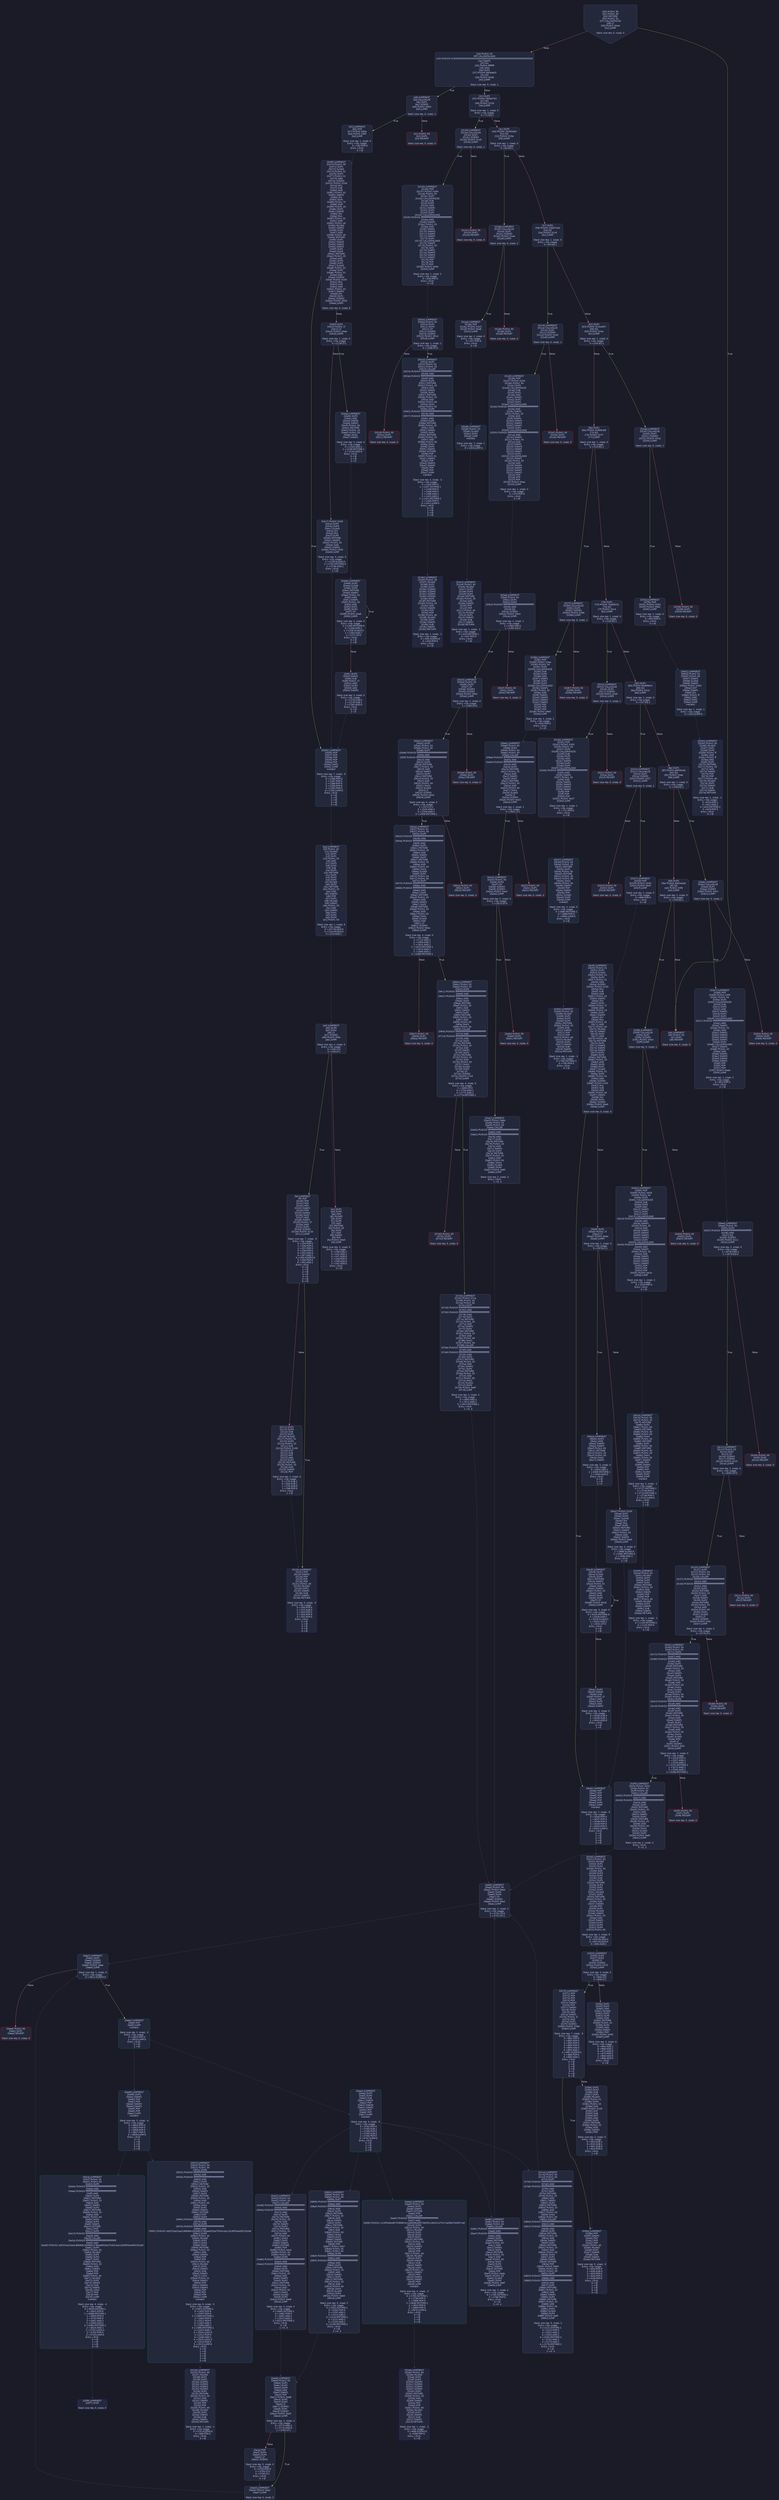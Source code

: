 digraph G {
    node [shape=box, style="filled, rounded", color="#565f89", fontcolor="#c0caf5", fontname="Helvetica", fillcolor="#24283b"];
    edge [color="#414868", fontcolor="#c0caf5", fontname="Helvetica"];
    bgcolor="#1a1b26";
    0 [ label = "[00] PUSH1 80
[02] PUSH1 40
[04] MSTORE
[05] PUSH1 04
[07] CALLDATASIZE
[08] LT
[09] PUSH2 00a4
[0c] JUMPI

Stack size req: 0, sizeΔ: 0
" shape = invhouse]
    1 [ label = "[0d] PUSH1 00
[0f] CALLDATALOAD
[10] PUSH29 0100000000000000000000000000000000000000000000000000000000
[2e] SWAP1
[2f] DIV
[30] PUSH4 ffffffff
[35] AND
[36] DUP1
[37] PUSH4 06fdde03
[3c] EQ
[3d] PUSH2 00a9
[40] JUMPI

Stack size req: 0, sizeΔ: 1
"]
    2 [ label = "[41] DUP1
[42] PUSH4 095ea7b3
[47] EQ
[48] PUSH2 0139
[4b] JUMPI

Stack size req: 1, sizeΔ: 0
Entry->Op usage:
	0->71:EQ:1
"]
    3 [ label = "[4c] DUP1
[4d] PUSH4 18160ddd
[52] EQ
[53] PUSH2 019e
[56] JUMPI

Stack size req: 1, sizeΔ: 0
Entry->Op usage:
	0->82:EQ:1
"]
    4 [ label = "[57] DUP1
[58] PUSH4 23b872dd
[5d] EQ
[5e] PUSH2 01c9
[61] JUMPI

Stack size req: 1, sizeΔ: 0
Entry->Op usage:
	0->93:EQ:1
"]
    5 [ label = "[62] DUP1
[63] PUSH4 313ce567
[68] EQ
[69] PUSH2 024e
[6c] JUMPI

Stack size req: 1, sizeΔ: 0
Entry->Op usage:
	0->104:EQ:1
"]
    6 [ label = "[6d] DUP1
[6e] PUSH4 42966c68
[73] EQ
[74] PUSH2 027f
[77] JUMPI

Stack size req: 1, sizeΔ: 0
Entry->Op usage:
	0->115:EQ:1
"]
    7 [ label = "[78] DUP1
[79] PUSH4 70a08231
[7e] EQ
[7f] PUSH2 02c4
[82] JUMPI

Stack size req: 1, sizeΔ: 0
Entry->Op usage:
	0->126:EQ:1
"]
    8 [ label = "[83] DUP1
[84] PUSH4 95d89b41
[89] EQ
[8a] PUSH2 031b
[8d] JUMPI

Stack size req: 1, sizeΔ: 0
Entry->Op usage:
	0->137:EQ:1
"]
    9 [ label = "[8e] DUP1
[8f] PUSH4 a9059cbb
[94] EQ
[95] PUSH2 03ab
[98] JUMPI

Stack size req: 1, sizeΔ: 0
Entry->Op usage:
	0->148:EQ:1
"]
    10 [ label = "[99] DUP1
[9a] PUSH4 dd62ed3e
[9f] EQ
[a0] PUSH2 03f8
[a3] JUMPI

Stack size req: 1, sizeΔ: 0
Entry->Op usage:
	0->159:EQ:1
"]
    11 [ label = "[a4] JUMPDEST
[a5] PUSH1 00
[a7] DUP1
[a8] REVERT

Stack size req: 0, sizeΔ: 0
" color = "red"]
    12 [ label = "[a9] JUMPDEST
[aa] CALLVALUE
[ab] DUP1
[ac] ISZERO
[ad] PUSH2 00b5
[b0] JUMPI

Stack size req: 0, sizeΔ: 1
"]
    13 [ label = "[b1] PUSH1 00
[b3] DUP1
[b4] REVERT

Stack size req: 0, sizeΔ: 0
" color = "red"]
    14 [ label = "[b5] JUMPDEST
[b6] POP
[b7] PUSH2 00be
[ba] PUSH2 046f
[bd] JUMP

Stack size req: 1, sizeΔ: 0
Entry->Op usage:
	0->182:POP:0
Entry->Exit:
	0->😵
"]
    15 [ label = "[be] JUMPDEST
[bf] PUSH1 40
[c1] MLOAD
[c2] DUP1
[c3] DUP1
[c4] PUSH1 20
[c6] ADD
[c7] DUP3
[c8] DUP2
[c9] SUB
[ca] DUP3
[cb] MSTORE
[cc] DUP4
[cd] DUP2
[ce] DUP2
[cf] MLOAD
[d0] DUP2
[d1] MSTORE
[d2] PUSH1 20
[d4] ADD
[d5] SWAP2
[d6] POP
[d7] DUP1
[d8] MLOAD
[d9] SWAP1
[da] PUSH1 20
[dc] ADD
[dd] SWAP1
[de] DUP1
[df] DUP4
[e0] DUP4
[e1] PUSH1 00

Stack size req: 1, sizeΔ: 9
Entry->Op usage:
	0->207:MLOAD:0
	0->216:MLOAD:0
	0->220:ADD:1
"]
    16 [ label = "[e3] JUMPDEST
[e4] DUP4
[e5] DUP2
[e6] LT
[e7] ISZERO
[e8] PUSH2 00fe
[eb] JUMPI

Stack size req: 4, sizeΔ: 0
Entry->Op usage:
	0->230:LT:0
	3->230:LT:1
"]
    17 [ label = "[ec] DUP1
[ed] DUP3
[ee] ADD
[ef] MLOAD
[f0] DUP2
[f1] DUP5
[f2] ADD
[f3] MSTORE
[f4] PUSH1 20
[f6] DUP2
[f7] ADD
[f8] SWAP1
[f9] POP
[fa] PUSH2 00e3
[fd] JUMP

Stack size req: 3, sizeΔ: 0
Entry->Op usage:
	0->238:ADD:1
	0->242:ADD:1
	0->247:ADD:0
	0->249:POP:0
	1->238:ADD:0
	2->242:ADD:0
Entry->Exit:
	0->😵
"]
    18 [ label = "[fe] JUMPDEST
[ff] POP
[0100] POP
[0101] POP
[0102] POP
[0103] SWAP1
[0104] POP
[0105] SWAP1
[0106] DUP2
[0107] ADD
[0108] SWAP1
[0109] PUSH1 1f
[010b] AND
[010c] DUP1
[010d] ISZERO
[010e] PUSH2 012b
[0111] JUMPI

Stack size req: 7, sizeΔ: -5
Entry->Op usage:
	0->255:POP:0
	1->256:POP:0
	2->257:POP:0
	3->258:POP:0
	4->263:ADD:0
	4->267:AND:1
	4->269:ISZERO:0
	5->260:POP:0
	6->263:ADD:1
Entry->Exit:
	0->😵
	1->😵
	2->😵
	3->😵
	4->0
	5->😵
	6->😵
"]
    19 [ label = "[0112] DUP1
[0113] DUP3
[0114] SUB
[0115] DUP1
[0116] MLOAD
[0117] PUSH1 01
[0119] DUP4
[011a] PUSH1 20
[011c] SUB
[011d] PUSH2 0100
[0120] EXP
[0121] SUB
[0122] NOT
[0123] AND
[0124] DUP2
[0125] MSTORE
[0126] PUSH1 20
[0128] ADD
[0129] SWAP2
[012a] POP

Stack size req: 2, sizeΔ: 0
Entry->Op usage:
	0->276:SUB:1
	0->284:SUB:1
	1->276:SUB:0
	1->298:POP:0
Entry->Exit:
	1->😵
"]
    20 [ label = "[012b] JUMPDEST
[012c] POP
[012d] SWAP3
[012e] POP
[012f] POP
[0130] POP
[0131] PUSH1 40
[0133] MLOAD
[0134] DUP1
[0135] SWAP2
[0136] SUB
[0137] SWAP1
[0138] RETURN

Stack size req: 5, sizeΔ: -5
Entry->Op usage:
	0->300:POP:0
	1->310:SUB:0
	2->303:POP:0
	3->304:POP:0
	4->302:POP:0
Entry->Exit:
	0->😵
	1->😵
	2->😵
	3->😵
	4->😵
" color = "darkblue"]
    21 [ label = "[0139] JUMPDEST
[013a] CALLVALUE
[013b] DUP1
[013c] ISZERO
[013d] PUSH2 0145
[0140] JUMPI

Stack size req: 0, sizeΔ: 1
"]
    22 [ label = "[0141] PUSH1 00
[0143] DUP1
[0144] REVERT

Stack size req: 0, sizeΔ: 0
" color = "red"]
    23 [ label = "[0145] JUMPDEST
[0146] POP
[0147] PUSH2 0184
[014a] PUSH1 04
[014c] DUP1
[014d] CALLDATASIZE
[014e] SUB
[014f] DUP2
[0150] ADD
[0151] SWAP1
[0152] DUP1
[0153] DUP1
[0154] CALLDATALOAD
[0155] PUSH20 ffffffffffffffffffffffffffffffffffffffff
[016a] AND
[016b] SWAP1
[016c] PUSH1 20
[016e] ADD
[016f] SWAP1
[0170] SWAP3
[0171] SWAP2
[0172] SWAP1
[0173] DUP1
[0174] CALLDATALOAD
[0175] SWAP1
[0176] PUSH1 20
[0178] ADD
[0179] SWAP1
[017a] SWAP3
[017b] SWAP2
[017c] SWAP1
[017d] POP
[017e] POP
[017f] POP
[0180] PUSH2 050d
[0183] JUMP

Stack size req: 1, sizeΔ: 2
Entry->Op usage:
	0->326:POP:0
Entry->Exit:
	0->😵
"]
    24 [ label = "[0184] JUMPDEST
[0185] PUSH1 40
[0187] MLOAD
[0188] DUP1
[0189] DUP3
[018a] ISZERO
[018b] ISZERO
[018c] ISZERO
[018d] ISZERO
[018e] DUP2
[018f] MSTORE
[0190] PUSH1 20
[0192] ADD
[0193] SWAP2
[0194] POP
[0195] POP
[0196] PUSH1 40
[0198] MLOAD
[0199] DUP1
[019a] SWAP2
[019b] SUB
[019c] SWAP1
[019d] RETURN

Stack size req: 1, sizeΔ: -1
Entry->Op usage:
	0->394:ISZERO:0
	0->404:POP:0
Entry->Exit:
	0->😵
" color = "darkblue"]
    25 [ label = "[019e] JUMPDEST
[019f] CALLVALUE
[01a0] DUP1
[01a1] ISZERO
[01a2] PUSH2 01aa
[01a5] JUMPI

Stack size req: 0, sizeΔ: 1
"]
    26 [ label = "[01a6] PUSH1 00
[01a8] DUP1
[01a9] REVERT

Stack size req: 0, sizeΔ: 0
" color = "red"]
    27 [ label = "[01aa] JUMPDEST
[01ab] POP
[01ac] PUSH2 01b3
[01af] PUSH2 05a8
[01b2] JUMP

Stack size req: 1, sizeΔ: 0
Entry->Op usage:
	0->427:POP:0
Entry->Exit:
	0->😵
"]
    28 [ label = "[01b3] JUMPDEST
[01b4] PUSH1 40
[01b6] MLOAD
[01b7] DUP1
[01b8] DUP3
[01b9] DUP2
[01ba] MSTORE
[01bb] PUSH1 20
[01bd] ADD
[01be] SWAP2
[01bf] POP
[01c0] POP
[01c1] PUSH1 40
[01c3] MLOAD
[01c4] DUP1
[01c5] SWAP2
[01c6] SUB
[01c7] SWAP1
[01c8] RETURN

Stack size req: 1, sizeΔ: -1
Entry->Op usage:
	0->442:MSTORE:1
	0->447:POP:0
Entry->Exit:
	0->😵
" color = "darkblue"]
    29 [ label = "[01c9] JUMPDEST
[01ca] CALLVALUE
[01cb] DUP1
[01cc] ISZERO
[01cd] PUSH2 01d5
[01d0] JUMPI

Stack size req: 0, sizeΔ: 1
"]
    30 [ label = "[01d1] PUSH1 00
[01d3] DUP1
[01d4] REVERT

Stack size req: 0, sizeΔ: 0
" color = "red"]
    31 [ label = "[01d5] JUMPDEST
[01d6] POP
[01d7] PUSH2 0234
[01da] PUSH1 04
[01dc] DUP1
[01dd] CALLDATASIZE
[01de] SUB
[01df] DUP2
[01e0] ADD
[01e1] SWAP1
[01e2] DUP1
[01e3] DUP1
[01e4] CALLDATALOAD
[01e5] PUSH20 ffffffffffffffffffffffffffffffffffffffff
[01fa] AND
[01fb] SWAP1
[01fc] PUSH1 20
[01fe] ADD
[01ff] SWAP1
[0200] SWAP3
[0201] SWAP2
[0202] SWAP1
[0203] DUP1
[0204] CALLDATALOAD
[0205] PUSH20 ffffffffffffffffffffffffffffffffffffffff
[021a] AND
[021b] SWAP1
[021c] PUSH1 20
[021e] ADD
[021f] SWAP1
[0220] SWAP3
[0221] SWAP2
[0222] SWAP1
[0223] DUP1
[0224] CALLDATALOAD
[0225] SWAP1
[0226] PUSH1 20
[0228] ADD
[0229] SWAP1
[022a] SWAP3
[022b] SWAP2
[022c] SWAP1
[022d] POP
[022e] POP
[022f] POP
[0230] PUSH2 05ae
[0233] JUMP

Stack size req: 1, sizeΔ: 3
Entry->Op usage:
	0->470:POP:0
Entry->Exit:
	0->😵
"]
    32 [ label = "[0234] JUMPDEST
[0235] PUSH1 40
[0237] MLOAD
[0238] DUP1
[0239] DUP3
[023a] ISZERO
[023b] ISZERO
[023c] ISZERO
[023d] ISZERO
[023e] DUP2
[023f] MSTORE
[0240] PUSH1 20
[0242] ADD
[0243] SWAP2
[0244] POP
[0245] POP
[0246] PUSH1 40
[0248] MLOAD
[0249] DUP1
[024a] SWAP2
[024b] SUB
[024c] SWAP1
[024d] RETURN

Stack size req: 1, sizeΔ: -1
Entry->Op usage:
	0->570:ISZERO:0
	0->580:POP:0
Entry->Exit:
	0->😵
" color = "darkblue"]
    33 [ label = "[024e] JUMPDEST
[024f] CALLVALUE
[0250] DUP1
[0251] ISZERO
[0252] PUSH2 025a
[0255] JUMPI

Stack size req: 0, sizeΔ: 1
"]
    34 [ label = "[0256] PUSH1 00
[0258] DUP1
[0259] REVERT

Stack size req: 0, sizeΔ: 0
" color = "red"]
    35 [ label = "[025a] JUMPDEST
[025b] POP
[025c] PUSH2 0263
[025f] PUSH2 09d2
[0262] JUMP

Stack size req: 1, sizeΔ: 0
Entry->Op usage:
	0->603:POP:0
Entry->Exit:
	0->😵
"]
    36 [ label = "[0263] JUMPDEST
[0264] PUSH1 40
[0266] MLOAD
[0267] DUP1
[0268] DUP3
[0269] PUSH1 ff
[026b] AND
[026c] PUSH1 ff
[026e] AND
[026f] DUP2
[0270] MSTORE
[0271] PUSH1 20
[0273] ADD
[0274] SWAP2
[0275] POP
[0276] POP
[0277] PUSH1 40
[0279] MLOAD
[027a] DUP1
[027b] SWAP2
[027c] SUB
[027d] SWAP1
[027e] RETURN

Stack size req: 1, sizeΔ: -1
Entry->Op usage:
	0->619:AND:1
	0->622:AND:1
	0->624:MSTORE:1
	0->629:POP:0
Entry->Exit:
	0->😵
" color = "darkblue"]
    37 [ label = "[027f] JUMPDEST
[0280] CALLVALUE
[0281] DUP1
[0282] ISZERO
[0283] PUSH2 028b
[0286] JUMPI

Stack size req: 0, sizeΔ: 1
"]
    38 [ label = "[0287] PUSH1 00
[0289] DUP1
[028a] REVERT

Stack size req: 0, sizeΔ: 0
" color = "red"]
    39 [ label = "[028b] JUMPDEST
[028c] POP
[028d] PUSH2 02aa
[0290] PUSH1 04
[0292] DUP1
[0293] CALLDATASIZE
[0294] SUB
[0295] DUP2
[0296] ADD
[0297] SWAP1
[0298] DUP1
[0299] DUP1
[029a] CALLDATALOAD
[029b] SWAP1
[029c] PUSH1 20
[029e] ADD
[029f] SWAP1
[02a0] SWAP3
[02a1] SWAP2
[02a2] SWAP1
[02a3] POP
[02a4] POP
[02a5] POP
[02a6] PUSH2 09e5
[02a9] JUMP

Stack size req: 1, sizeΔ: 1
Entry->Op usage:
	0->652:POP:0
Entry->Exit:
	0->😵
"]
    40 [ label = "[02aa] JUMPDEST
[02ab] PUSH1 40
[02ad] MLOAD
[02ae] DUP1
[02af] DUP3
[02b0] ISZERO
[02b1] ISZERO
[02b2] ISZERO
[02b3] ISZERO
[02b4] DUP2
[02b5] MSTORE
[02b6] PUSH1 20
[02b8] ADD
[02b9] SWAP2
[02ba] POP
[02bb] POP
[02bc] PUSH1 40
[02be] MLOAD
[02bf] DUP1
[02c0] SWAP2
[02c1] SUB
[02c2] SWAP1
[02c3] RETURN

Stack size req: 1, sizeΔ: -1
Entry->Op usage:
	0->688:ISZERO:0
	0->698:POP:0
Entry->Exit:
	0->😵
" color = "darkblue"]
    41 [ label = "[02c4] JUMPDEST
[02c5] CALLVALUE
[02c6] DUP1
[02c7] ISZERO
[02c8] PUSH2 02d0
[02cb] JUMPI

Stack size req: 0, sizeΔ: 1
"]
    42 [ label = "[02cc] PUSH1 00
[02ce] DUP1
[02cf] REVERT

Stack size req: 0, sizeΔ: 0
" color = "red"]
    43 [ label = "[02d0] JUMPDEST
[02d1] POP
[02d2] PUSH2 0305
[02d5] PUSH1 04
[02d7] DUP1
[02d8] CALLDATASIZE
[02d9] SUB
[02da] DUP2
[02db] ADD
[02dc] SWAP1
[02dd] DUP1
[02de] DUP1
[02df] CALLDATALOAD
[02e0] PUSH20 ffffffffffffffffffffffffffffffffffffffff
[02f5] AND
[02f6] SWAP1
[02f7] PUSH1 20
[02f9] ADD
[02fa] SWAP1
[02fb] SWAP3
[02fc] SWAP2
[02fd] SWAP1
[02fe] POP
[02ff] POP
[0300] POP
[0301] PUSH2 0b37
[0304] JUMP

Stack size req: 1, sizeΔ: 1
Entry->Op usage:
	0->721:POP:0
Entry->Exit:
	0->😵
"]
    44 [ label = "[0305] JUMPDEST
[0306] PUSH1 40
[0308] MLOAD
[0309] DUP1
[030a] DUP3
[030b] DUP2
[030c] MSTORE
[030d] PUSH1 20
[030f] ADD
[0310] SWAP2
[0311] POP
[0312] POP
[0313] PUSH1 40
[0315] MLOAD
[0316] DUP1
[0317] SWAP2
[0318] SUB
[0319] SWAP1
[031a] RETURN

Stack size req: 1, sizeΔ: -1
Entry->Op usage:
	0->780:MSTORE:1
	0->785:POP:0
Entry->Exit:
	0->😵
" color = "darkblue"]
    45 [ label = "[031b] JUMPDEST
[031c] CALLVALUE
[031d] DUP1
[031e] ISZERO
[031f] PUSH2 0327
[0322] JUMPI

Stack size req: 0, sizeΔ: 1
"]
    46 [ label = "[0323] PUSH1 00
[0325] DUP1
[0326] REVERT

Stack size req: 0, sizeΔ: 0
" color = "red"]
    47 [ label = "[0327] JUMPDEST
[0328] POP
[0329] PUSH2 0330
[032c] PUSH2 0b4f
[032f] JUMP

Stack size req: 1, sizeΔ: 0
Entry->Op usage:
	0->808:POP:0
Entry->Exit:
	0->😵
"]
    48 [ label = "[0330] JUMPDEST
[0331] PUSH1 40
[0333] MLOAD
[0334] DUP1
[0335] DUP1
[0336] PUSH1 20
[0338] ADD
[0339] DUP3
[033a] DUP2
[033b] SUB
[033c] DUP3
[033d] MSTORE
[033e] DUP4
[033f] DUP2
[0340] DUP2
[0341] MLOAD
[0342] DUP2
[0343] MSTORE
[0344] PUSH1 20
[0346] ADD
[0347] SWAP2
[0348] POP
[0349] DUP1
[034a] MLOAD
[034b] SWAP1
[034c] PUSH1 20
[034e] ADD
[034f] SWAP1
[0350] DUP1
[0351] DUP4
[0352] DUP4
[0353] PUSH1 00

Stack size req: 1, sizeΔ: 9
Entry->Op usage:
	0->833:MLOAD:0
	0->842:MLOAD:0
	0->846:ADD:1
"]
    49 [ label = "[0355] JUMPDEST
[0356] DUP4
[0357] DUP2
[0358] LT
[0359] ISZERO
[035a] PUSH2 0370
[035d] JUMPI

Stack size req: 4, sizeΔ: 0
Entry->Op usage:
	0->856:LT:0
	3->856:LT:1
"]
    50 [ label = "[035e] DUP1
[035f] DUP3
[0360] ADD
[0361] MLOAD
[0362] DUP2
[0363] DUP5
[0364] ADD
[0365] MSTORE
[0366] PUSH1 20
[0368] DUP2
[0369] ADD
[036a] SWAP1
[036b] POP
[036c] PUSH2 0355
[036f] JUMP

Stack size req: 3, sizeΔ: 0
Entry->Op usage:
	0->864:ADD:1
	0->868:ADD:1
	0->873:ADD:0
	0->875:POP:0
	1->864:ADD:0
	2->868:ADD:0
Entry->Exit:
	0->😵
"]
    51 [ label = "[0370] JUMPDEST
[0371] POP
[0372] POP
[0373] POP
[0374] POP
[0375] SWAP1
[0376] POP
[0377] SWAP1
[0378] DUP2
[0379] ADD
[037a] SWAP1
[037b] PUSH1 1f
[037d] AND
[037e] DUP1
[037f] ISZERO
[0380] PUSH2 039d
[0383] JUMPI

Stack size req: 7, sizeΔ: -5
Entry->Op usage:
	0->881:POP:0
	1->882:POP:0
	2->883:POP:0
	3->884:POP:0
	4->889:ADD:0
	4->893:AND:1
	4->895:ISZERO:0
	5->886:POP:0
	6->889:ADD:1
Entry->Exit:
	0->😵
	1->😵
	2->😵
	3->😵
	4->0
	5->😵
	6->😵
"]
    52 [ label = "[0384] DUP1
[0385] DUP3
[0386] SUB
[0387] DUP1
[0388] MLOAD
[0389] PUSH1 01
[038b] DUP4
[038c] PUSH1 20
[038e] SUB
[038f] PUSH2 0100
[0392] EXP
[0393] SUB
[0394] NOT
[0395] AND
[0396] DUP2
[0397] MSTORE
[0398] PUSH1 20
[039a] ADD
[039b] SWAP2
[039c] POP

Stack size req: 2, sizeΔ: 0
Entry->Op usage:
	0->902:SUB:1
	0->910:SUB:1
	1->902:SUB:0
	1->924:POP:0
Entry->Exit:
	1->😵
"]
    53 [ label = "[039d] JUMPDEST
[039e] POP
[039f] SWAP3
[03a0] POP
[03a1] POP
[03a2] POP
[03a3] PUSH1 40
[03a5] MLOAD
[03a6] DUP1
[03a7] SWAP2
[03a8] SUB
[03a9] SWAP1
[03aa] RETURN

Stack size req: 5, sizeΔ: -5
Entry->Op usage:
	0->926:POP:0
	1->936:SUB:0
	2->929:POP:0
	3->930:POP:0
	4->928:POP:0
Entry->Exit:
	0->😵
	1->😵
	2->😵
	3->😵
	4->😵
" color = "darkblue"]
    54 [ label = "[03ab] JUMPDEST
[03ac] CALLVALUE
[03ad] DUP1
[03ae] ISZERO
[03af] PUSH2 03b7
[03b2] JUMPI

Stack size req: 0, sizeΔ: 1
"]
    55 [ label = "[03b3] PUSH1 00
[03b5] DUP1
[03b6] REVERT

Stack size req: 0, sizeΔ: 0
" color = "red"]
    56 [ label = "[03b7] JUMPDEST
[03b8] POP
[03b9] PUSH2 03f6
[03bc] PUSH1 04
[03be] DUP1
[03bf] CALLDATASIZE
[03c0] SUB
[03c1] DUP2
[03c2] ADD
[03c3] SWAP1
[03c4] DUP1
[03c5] DUP1
[03c6] CALLDATALOAD
[03c7] PUSH20 ffffffffffffffffffffffffffffffffffffffff
[03dc] AND
[03dd] SWAP1
[03de] PUSH1 20
[03e0] ADD
[03e1] SWAP1
[03e2] SWAP3
[03e3] SWAP2
[03e4] SWAP1
[03e5] DUP1
[03e6] CALLDATALOAD
[03e7] SWAP1
[03e8] PUSH1 20
[03ea] ADD
[03eb] SWAP1
[03ec] SWAP3
[03ed] SWAP2
[03ee] SWAP1
[03ef] POP
[03f0] POP
[03f1] POP
[03f2] PUSH2 0bed
[03f5] JUMP

Stack size req: 1, sizeΔ: 2
Entry->Op usage:
	0->952:POP:0
Entry->Exit:
	0->😵
"]
    57 [ label = "[03f6] JUMPDEST
[03f7] STOP

Stack size req: 0, sizeΔ: 0
" color = "darkblue"]
    58 [ label = "[03f8] JUMPDEST
[03f9] CALLVALUE
[03fa] DUP1
[03fb] ISZERO
[03fc] PUSH2 0404
[03ff] JUMPI

Stack size req: 0, sizeΔ: 1
"]
    59 [ label = "[0400] PUSH1 00
[0402] DUP1
[0403] REVERT

Stack size req: 0, sizeΔ: 0
" color = "red"]
    60 [ label = "[0404] JUMPDEST
[0405] POP
[0406] PUSH2 0459
[0409] PUSH1 04
[040b] DUP1
[040c] CALLDATASIZE
[040d] SUB
[040e] DUP2
[040f] ADD
[0410] SWAP1
[0411] DUP1
[0412] DUP1
[0413] CALLDATALOAD
[0414] PUSH20 ffffffffffffffffffffffffffffffffffffffff
[0429] AND
[042a] SWAP1
[042b] PUSH1 20
[042d] ADD
[042e] SWAP1
[042f] SWAP3
[0430] SWAP2
[0431] SWAP1
[0432] DUP1
[0433] CALLDATALOAD
[0434] PUSH20 ffffffffffffffffffffffffffffffffffffffff
[0449] AND
[044a] SWAP1
[044b] PUSH1 20
[044d] ADD
[044e] SWAP1
[044f] SWAP3
[0450] SWAP2
[0451] SWAP1
[0452] POP
[0453] POP
[0454] POP
[0455] PUSH2 0e7a
[0458] JUMP

Stack size req: 1, sizeΔ: 2
Entry->Op usage:
	0->1029:POP:0
Entry->Exit:
	0->😵
"]
    61 [ label = "[0459] JUMPDEST
[045a] PUSH1 40
[045c] MLOAD
[045d] DUP1
[045e] DUP3
[045f] DUP2
[0460] MSTORE
[0461] PUSH1 20
[0463] ADD
[0464] SWAP2
[0465] POP
[0466] POP
[0467] PUSH1 40
[0469] MLOAD
[046a] DUP1
[046b] SWAP2
[046c] SUB
[046d] SWAP1
[046e] RETURN

Stack size req: 1, sizeΔ: -1
Entry->Op usage:
	0->1120:MSTORE:1
	0->1125:POP:0
Entry->Exit:
	0->😵
" color = "darkblue"]
    62 [ label = "[046f] JUMPDEST
[0470] PUSH1 00
[0472] DUP1
[0473] SLOAD
[0474] PUSH1 01
[0476] DUP2
[0477] PUSH1 01
[0479] AND
[047a] ISZERO
[047b] PUSH2 0100
[047e] MUL
[047f] SUB
[0480] AND
[0481] PUSH1 02
[0483] SWAP1
[0484] DIV
[0485] DUP1
[0486] PUSH1 1f
[0488] ADD
[0489] PUSH1 20
[048b] DUP1
[048c] SWAP2
[048d] DIV
[048e] MUL
[048f] PUSH1 20
[0491] ADD
[0492] PUSH1 40
[0494] MLOAD
[0495] SWAP1
[0496] DUP2
[0497] ADD
[0498] PUSH1 40
[049a] MSTORE
[049b] DUP1
[049c] SWAP3
[049d] SWAP2
[049e] SWAP1
[049f] DUP2
[04a0] DUP2
[04a1] MSTORE
[04a2] PUSH1 20
[04a4] ADD
[04a5] DUP3
[04a6] DUP1
[04a7] SLOAD
[04a8] PUSH1 01
[04aa] DUP2
[04ab] PUSH1 01
[04ad] AND
[04ae] ISZERO
[04af] PUSH2 0100
[04b2] MUL
[04b3] SUB
[04b4] AND
[04b5] PUSH1 02
[04b7] SWAP1
[04b8] DIV
[04b9] DUP1
[04ba] ISZERO
[04bb] PUSH2 0505
[04be] JUMPI

Stack size req: 0, sizeΔ: 6
"]
    63 [ label = "[04bf] DUP1
[04c0] PUSH1 1f
[04c2] LT
[04c3] PUSH2 04da
[04c6] JUMPI

Stack size req: 1, sizeΔ: 0
Entry->Op usage:
	0->1218:LT:1
"]
    64 [ label = "[04c7] PUSH2 0100
[04ca] DUP1
[04cb] DUP4
[04cc] SLOAD
[04cd] DIV
[04ce] MUL
[04cf] DUP4
[04d0] MSTORE
[04d1] SWAP2
[04d2] PUSH1 20
[04d4] ADD
[04d5] SWAP2
[04d6] PUSH2 0505
[04d9] JUMP

Stack size req: 3, sizeΔ: 0
Entry->Op usage:
	1->1228:SLOAD:0
	2->1232:MSTORE:0
	2->1236:ADD:1
Entry->Exit:
	2->😵
"]
    65 [ label = "[04da] JUMPDEST
[04db] DUP3
[04dc] ADD
[04dd] SWAP2
[04de] SWAP1
[04df] PUSH1 00
[04e1] MSTORE
[04e2] PUSH1 20
[04e4] PUSH1 00
[04e6] SHA3
[04e7] SWAP1

Stack size req: 3, sizeΔ: 0
Entry->Op usage:
	0->1244:ADD:1
	1->1249:MSTORE:1
	2->1244:ADD:0
Entry->Exit:
	0->😵
	1->😵
	2->0
"]
    66 [ label = "[04e8] JUMPDEST
[04e9] DUP2
[04ea] SLOAD
[04eb] DUP2
[04ec] MSTORE
[04ed] SWAP1
[04ee] PUSH1 01
[04f0] ADD
[04f1] SWAP1
[04f2] PUSH1 20
[04f4] ADD
[04f5] DUP1
[04f6] DUP4
[04f7] GT
[04f8] PUSH2 04e8
[04fb] JUMPI

Stack size req: 3, sizeΔ: 0
Entry->Op usage:
	0->1260:MSTORE:0
	0->1268:ADD:1
	1->1258:SLOAD:0
	1->1264:ADD:1
	2->1271:GT:0
Entry->Exit:
	0->😵
	1->😵
"]
    67 [ label = "[04fc] DUP3
[04fd] SWAP1
[04fe] SUB
[04ff] PUSH1 1f
[0501] AND
[0502] DUP3
[0503] ADD
[0504] SWAP2

Stack size req: 3, sizeΔ: 0
Entry->Op usage:
	0->1278:SUB:0
	2->1278:SUB:1
	2->1283:ADD:0
Entry->Exit:
	0->😵
	2->0
"]
    68 [ label = "[0505] JUMPDEST
[0506] POP
[0507] POP
[0508] POP
[0509] POP
[050a] POP
[050b] DUP2
[050c] JUMP
Indirect!

Stack size req: 7, sizeΔ: -5
Entry->Op usage:
	0->1286:POP:0
	1->1287:POP:0
	2->1288:POP:0
	3->1289:POP:0
	4->1290:POP:0
	6->1292:JUMP:0
Entry->Exit:
	0->😵
	1->😵
	2->😵
	3->😵
	4->😵
" color = "teal"]
    69 [ label = "[050d] JUMPDEST
[050e] PUSH1 00
[0510] DUP1
[0511] DUP3
[0512] GT
[0513] ISZERO
[0514] ISZERO
[0515] PUSH2 051d
[0518] JUMPI

Stack size req: 1, sizeΔ: 1
Entry->Op usage:
	0->1298:GT:0
"]
    70 [ label = "[0519] PUSH1 00
[051b] DUP1
[051c] REVERT

Stack size req: 0, sizeΔ: 0
" color = "red"]
    71 [ label = "[051d] JUMPDEST
[051e] DUP2
[051f] PUSH1 05
[0521] PUSH1 00
[0523] CALLER
[0524] PUSH20 ffffffffffffffffffffffffffffffffffffffff
[0539] AND
[053a] PUSH20 ffffffffffffffffffffffffffffffffffffffff
[054f] AND
[0550] DUP2
[0551] MSTORE
[0552] PUSH1 20
[0554] ADD
[0555] SWAP1
[0556] DUP2
[0557] MSTORE
[0558] PUSH1 20
[055a] ADD
[055b] PUSH1 00
[055d] SHA3
[055e] PUSH1 00
[0560] DUP6
[0561] PUSH20 ffffffffffffffffffffffffffffffffffffffff
[0576] AND
[0577] PUSH20 ffffffffffffffffffffffffffffffffffffffff
[058c] AND
[058d] DUP2
[058e] MSTORE
[058f] PUSH1 20
[0591] ADD
[0592] SWAP1
[0593] DUP2
[0594] MSTORE
[0595] PUSH1 20
[0597] ADD
[0598] PUSH1 00
[059a] SHA3
[059b] DUP2
[059c] SWAP1
[059d] SSTORE
[059e] POP
[059f] PUSH1 01
[05a1] SWAP1
[05a2] POP
[05a3] SWAP3
[05a4] SWAP2
[05a5] POP
[05a6] POP
[05a7] JUMP
Indirect!

Stack size req: 4, sizeΔ: -3
Entry->Op usage:
	0->1442:POP:0
	1->1437:SSTORE:1
	1->1438:POP:0
	1->1446:POP:0
	2->1398:AND:1
	2->1420:AND:1
	2->1422:MSTORE:1
	2->1445:POP:0
	3->1447:JUMP:0
Entry->Exit:
	0->😵
	1->😵
	2->😵
	3->😵
" color = "teal"]
    72 [ label = "[05a8] JUMPDEST
[05a9] PUSH1 03
[05ab] SLOAD
[05ac] DUP2
[05ad] JUMP
Indirect!

Stack size req: 1, sizeΔ: 1
Entry->Op usage:
	0->1453:JUMP:0
" color = "teal"]
    73 [ label = "[05ae] JUMPDEST
[05af] PUSH1 00
[05b1] DUP1
[05b2] DUP4
[05b3] PUSH20 ffffffffffffffffffffffffffffffffffffffff
[05c8] AND
[05c9] EQ
[05ca] ISZERO
[05cb] PUSH2 05d3
[05ce] JUMPI

Stack size req: 2, sizeΔ: 1
Entry->Op usage:
	1->1480:AND:1
	1->1481:EQ:0
"]
    74 [ label = "[05cf] PUSH1 00
[05d1] DUP1
[05d2] REVERT

Stack size req: 0, sizeΔ: 0
" color = "red"]
    75 [ label = "[05d3] JUMPDEST
[05d4] PUSH1 00
[05d6] DUP3
[05d7] GT
[05d8] ISZERO
[05d9] ISZERO
[05da] PUSH2 05e2
[05dd] JUMPI

Stack size req: 2, sizeΔ: 0
Entry->Op usage:
	1->1495:GT:0
"]
    76 [ label = "[05de] PUSH1 00
[05e0] DUP1
[05e1] REVERT

Stack size req: 0, sizeΔ: 0
" color = "red"]
    77 [ label = "[05e2] JUMPDEST
[05e3] DUP2
[05e4] PUSH1 04
[05e6] PUSH1 00
[05e8] DUP7
[05e9] PUSH20 ffffffffffffffffffffffffffffffffffffffff
[05fe] AND
[05ff] PUSH20 ffffffffffffffffffffffffffffffffffffffff
[0614] AND
[0615] DUP2
[0616] MSTORE
[0617] PUSH1 20
[0619] ADD
[061a] SWAP1
[061b] DUP2
[061c] MSTORE
[061d] PUSH1 20
[061f] ADD
[0620] PUSH1 00
[0622] SHA3
[0623] SLOAD
[0624] LT
[0625] ISZERO
[0626] PUSH2 062e
[0629] JUMPI

Stack size req: 4, sizeΔ: 0
Entry->Op usage:
	1->1572:LT:1
	3->1534:AND:1
	3->1556:AND:1
	3->1558:MSTORE:1
"]
    78 [ label = "[062a] PUSH1 00
[062c] DUP1
[062d] REVERT

Stack size req: 0, sizeΔ: 0
" color = "red"]
    79 [ label = "[062e] JUMPDEST
[062f] PUSH1 04
[0631] PUSH1 00
[0633] DUP5
[0634] PUSH20 ffffffffffffffffffffffffffffffffffffffff
[0649] AND
[064a] PUSH20 ffffffffffffffffffffffffffffffffffffffff
[065f] AND
[0660] DUP2
[0661] MSTORE
[0662] PUSH1 20
[0664] ADD
[0665] SWAP1
[0666] DUP2
[0667] MSTORE
[0668] PUSH1 20
[066a] ADD
[066b] PUSH1 00
[066d] SHA3
[066e] SLOAD
[066f] DUP3
[0670] PUSH1 04
[0672] PUSH1 00
[0674] DUP7
[0675] PUSH20 ffffffffffffffffffffffffffffffffffffffff
[068a] AND
[068b] PUSH20 ffffffffffffffffffffffffffffffffffffffff
[06a0] AND
[06a1] DUP2
[06a2] MSTORE
[06a3] PUSH1 20
[06a5] ADD
[06a6] SWAP1
[06a7] DUP2
[06a8] MSTORE
[06a9] PUSH1 20
[06ab] ADD
[06ac] PUSH1 00
[06ae] SHA3
[06af] SLOAD
[06b0] ADD
[06b1] LT
[06b2] ISZERO
[06b3] PUSH2 06bb
[06b6] JUMPI

Stack size req: 3, sizeΔ: 0
Entry->Op usage:
	1->1712:ADD:1
	2->1609:AND:1
	2->1631:AND:1
	2->1633:MSTORE:1
	2->1674:AND:1
	2->1696:AND:1
	2->1698:MSTORE:1
"]
    80 [ label = "[06b7] PUSH1 00
[06b9] DUP1
[06ba] REVERT

Stack size req: 0, sizeΔ: 0
" color = "red"]
    81 [ label = "[06bb] JUMPDEST
[06bc] PUSH1 05
[06be] PUSH1 00
[06c0] DUP6
[06c1] PUSH20 ffffffffffffffffffffffffffffffffffffffff
[06d6] AND
[06d7] PUSH20 ffffffffffffffffffffffffffffffffffffffff
[06ec] AND
[06ed] DUP2
[06ee] MSTORE
[06ef] PUSH1 20
[06f1] ADD
[06f2] SWAP1
[06f3] DUP2
[06f4] MSTORE
[06f5] PUSH1 20
[06f7] ADD
[06f8] PUSH1 00
[06fa] SHA3
[06fb] PUSH1 00
[06fd] CALLER
[06fe] PUSH20 ffffffffffffffffffffffffffffffffffffffff
[0713] AND
[0714] PUSH20 ffffffffffffffffffffffffffffffffffffffff
[0729] AND
[072a] DUP2
[072b] MSTORE
[072c] PUSH1 20
[072e] ADD
[072f] SWAP1
[0730] DUP2
[0731] MSTORE
[0732] PUSH1 20
[0734] ADD
[0735] PUSH1 00
[0737] SHA3
[0738] SLOAD
[0739] DUP3
[073a] GT
[073b] ISZERO
[073c] PUSH2 0744
[073f] JUMPI

Stack size req: 4, sizeΔ: 0
Entry->Op usage:
	1->1850:GT:0
	3->1750:AND:1
	3->1772:AND:1
	3->1774:MSTORE:1
"]
    82 [ label = "[0740] PUSH1 00
[0742] DUP1
[0743] REVERT

Stack size req: 0, sizeΔ: 0
" color = "red"]
    83 [ label = "[0744] JUMPDEST
[0745] PUSH2 07ca
[0748] PUSH1 05
[074a] PUSH1 00
[074c] DUP7
[074d] PUSH20 ffffffffffffffffffffffffffffffffffffffff
[0762] AND
[0763] PUSH20 ffffffffffffffffffffffffffffffffffffffff
[0778] AND
[0779] DUP2
[077a] MSTORE
[077b] PUSH1 20
[077d] ADD
[077e] SWAP1
[077f] DUP2
[0780] MSTORE
[0781] PUSH1 20
[0783] ADD
[0784] PUSH1 00
[0786] SHA3
[0787] PUSH1 00
[0789] CALLER
[078a] PUSH20 ffffffffffffffffffffffffffffffffffffffff
[079f] AND
[07a0] PUSH20 ffffffffffffffffffffffffffffffffffffffff
[07b5] AND
[07b6] DUP2
[07b7] MSTORE
[07b8] PUSH1 20
[07ba] ADD
[07bb] SWAP1
[07bc] DUP2
[07bd] MSTORE
[07be] PUSH1 20
[07c0] ADD
[07c1] PUSH1 00
[07c3] SHA3
[07c4] SLOAD
[07c5] DUP4
[07c6] PUSH2 0e9f
[07c9] JUMP

Stack size req: 4, sizeΔ: 3
Entry->Op usage:
	3->1890:AND:1
	3->1912:AND:1
	3->1914:MSTORE:1
Entry->Exit:
	1->0, 4
"]
    84 [ label = "[07ca] JUMPDEST
[07cb] PUSH1 05
[07cd] PUSH1 00
[07cf] DUP7
[07d0] PUSH20 ffffffffffffffffffffffffffffffffffffffff
[07e5] AND
[07e6] PUSH20 ffffffffffffffffffffffffffffffffffffffff
[07fb] AND
[07fc] DUP2
[07fd] MSTORE
[07fe] PUSH1 20
[0800] ADD
[0801] SWAP1
[0802] DUP2
[0803] MSTORE
[0804] PUSH1 20
[0806] ADD
[0807] PUSH1 00
[0809] SHA3
[080a] PUSH1 00
[080c] CALLER
[080d] PUSH20 ffffffffffffffffffffffffffffffffffffffff
[0822] AND
[0823] PUSH20 ffffffffffffffffffffffffffffffffffffffff
[0838] AND
[0839] DUP2
[083a] MSTORE
[083b] PUSH1 20
[083d] ADD
[083e] SWAP1
[083f] DUP2
[0840] MSTORE
[0841] PUSH1 20
[0843] ADD
[0844] PUSH1 00
[0846] SHA3
[0847] DUP2
[0848] SWAP1
[0849] SSTORE
[084a] POP
[084b] PUSH2 0893
[084e] PUSH1 04
[0850] PUSH1 00
[0852] DUP7
[0853] PUSH20 ffffffffffffffffffffffffffffffffffffffff
[0868] AND
[0869] PUSH20 ffffffffffffffffffffffffffffffffffffffff
[087e] AND
[087f] DUP2
[0880] MSTORE
[0881] PUSH1 20
[0883] ADD
[0884] SWAP1
[0885] DUP2
[0886] MSTORE
[0887] PUSH1 20
[0889] ADD
[088a] PUSH1 00
[088c] SHA3
[088d] SLOAD
[088e] DUP4
[088f] PUSH2 0e9f
[0892] JUMP

Stack size req: 5, sizeΔ: 2
Entry->Op usage:
	0->2121:SSTORE:1
	0->2122:POP:0
	4->2021:AND:1
	4->2043:AND:1
	4->2045:MSTORE:1
	4->2152:AND:1
	4->2174:AND:1
	4->2176:MSTORE:1
Entry->Exit:
	0->😵
	2->0, 4
"]
    85 [ label = "[0893] JUMPDEST
[0894] PUSH1 04
[0896] PUSH1 00
[0898] DUP7
[0899] PUSH20 ffffffffffffffffffffffffffffffffffffffff
[08ae] AND
[08af] PUSH20 ffffffffffffffffffffffffffffffffffffffff
[08c4] AND
[08c5] DUP2
[08c6] MSTORE
[08c7] PUSH1 20
[08c9] ADD
[08ca] SWAP1
[08cb] DUP2
[08cc] MSTORE
[08cd] PUSH1 20
[08cf] ADD
[08d0] PUSH1 00
[08d2] SHA3
[08d3] DUP2
[08d4] SWAP1
[08d5] SSTORE
[08d6] POP
[08d7] PUSH2 091f
[08da] PUSH1 04
[08dc] PUSH1 00
[08de] DUP6
[08df] PUSH20 ffffffffffffffffffffffffffffffffffffffff
[08f4] AND
[08f5] PUSH20 ffffffffffffffffffffffffffffffffffffffff
[090a] AND
[090b] DUP2
[090c] MSTORE
[090d] PUSH1 20
[090f] ADD
[0910] SWAP1
[0911] DUP2
[0912] MSTORE
[0913] PUSH1 20
[0915] ADD
[0916] PUSH1 00
[0918] SHA3
[0919] SLOAD
[091a] DUP4
[091b] PUSH2 0eb8
[091e] JUMP

Stack size req: 5, sizeΔ: 2
Entry->Op usage:
	0->2261:SSTORE:1
	0->2262:POP:0
	3->2292:AND:1
	3->2314:AND:1
	3->2316:MSTORE:1
	4->2222:AND:1
	4->2244:AND:1
	4->2246:MSTORE:1
Entry->Exit:
	0->😵
	2->0, 4
"]
    86 [ label = "[091f] JUMPDEST
[0920] PUSH1 04
[0922] PUSH1 00
[0924] DUP6
[0925] PUSH20 ffffffffffffffffffffffffffffffffffffffff
[093a] AND
[093b] PUSH20 ffffffffffffffffffffffffffffffffffffffff
[0950] AND
[0951] DUP2
[0952] MSTORE
[0953] PUSH1 20
[0955] ADD
[0956] SWAP1
[0957] DUP2
[0958] MSTORE
[0959] PUSH1 20
[095b] ADD
[095c] PUSH1 00
[095e] SHA3
[095f] DUP2
[0960] SWAP1
[0961] SSTORE
[0962] POP
[0963] DUP3
[0964] PUSH20 ffffffffffffffffffffffffffffffffffffffff
[0979] AND
[097a] DUP5
[097b] PUSH20 ffffffffffffffffffffffffffffffffffffffff
[0990] AND
[0991] PUSH32 ddf252ad1be2c89b69c2b068fc378daa952ba7f163c4a11628f55a4df523b3ef
[09b2] DUP5
[09b3] PUSH1 40
[09b5] MLOAD
[09b6] DUP1
[09b7] DUP3
[09b8] DUP2
[09b9] MSTORE
[09ba] PUSH1 20
[09bc] ADD
[09bd] SWAP2
[09be] POP
[09bf] POP
[09c0] PUSH1 40
[09c2] MLOAD
[09c3] DUP1
[09c4] SWAP2
[09c5] SUB
[09c6] SWAP1
[09c7] LOG3
[09c8] PUSH1 01
[09ca] SWAP1
[09cb] POP
[09cc] SWAP4
[09cd] SWAP3
[09ce] POP
[09cf] POP
[09d0] POP
[09d1] JUMP
Indirect!

Stack size req: 6, sizeΔ: -5
Entry->Op usage:
	0->2401:SSTORE:1
	0->2402:POP:0
	1->2507:POP:0
	2->2489:MSTORE:1
	2->2494:POP:0
	2->2511:POP:0
	3->2362:AND:1
	3->2384:AND:1
	3->2386:MSTORE:1
	3->2425:AND:1
	3->2503:LOG3:4
	3->2512:POP:0
	4->2448:AND:1
	4->2503:LOG3:3
	4->2510:POP:0
	5->2513:JUMP:0
Entry->Exit:
	0->😵
	1->😵
	2->😵
	3->😵
	4->😵
	5->😵
" color = "teal"]
    87 [ label = "[09d2] JUMPDEST
[09d3] PUSH1 02
[09d5] PUSH1 00
[09d7] SWAP1
[09d8] SLOAD
[09d9] SWAP1
[09da] PUSH2 0100
[09dd] EXP
[09de] SWAP1
[09df] DIV
[09e0] PUSH1 ff
[09e2] AND
[09e3] DUP2
[09e4] JUMP
Indirect!

Stack size req: 1, sizeΔ: 1
Entry->Op usage:
	0->2532:JUMP:0
" color = "teal"]
    88 [ label = "[09e5] JUMPDEST
[09e6] PUSH1 00
[09e8] DUP2
[09e9] PUSH1 04
[09eb] PUSH1 00
[09ed] CALLER
[09ee] PUSH20 ffffffffffffffffffffffffffffffffffffffff
[0a03] AND
[0a04] PUSH20 ffffffffffffffffffffffffffffffffffffffff
[0a19] AND
[0a1a] DUP2
[0a1b] MSTORE
[0a1c] PUSH1 20
[0a1e] ADD
[0a1f] SWAP1
[0a20] DUP2
[0a21] MSTORE
[0a22] PUSH1 20
[0a24] ADD
[0a25] PUSH1 00
[0a27] SHA3
[0a28] SLOAD
[0a29] LT
[0a2a] ISZERO
[0a2b] PUSH2 0a33
[0a2e] JUMPI

Stack size req: 1, sizeΔ: 1
Entry->Op usage:
	0->2601:LT:1
"]
    89 [ label = "[0a2f] PUSH1 00
[0a31] DUP1
[0a32] REVERT

Stack size req: 0, sizeΔ: 0
" color = "red"]
    90 [ label = "[0a33] JUMPDEST
[0a34] PUSH1 00
[0a36] DUP3
[0a37] GT
[0a38] ISZERO
[0a39] ISZERO
[0a3a] PUSH2 0a42
[0a3d] JUMPI

Stack size req: 2, sizeΔ: 0
Entry->Op usage:
	1->2615:GT:0
"]
    91 [ label = "[0a3e] PUSH1 00
[0a40] DUP1
[0a41] REVERT

Stack size req: 0, sizeΔ: 0
" color = "red"]
    92 [ label = "[0a42] JUMPDEST
[0a43] PUSH2 0a8b
[0a46] PUSH1 04
[0a48] PUSH1 00
[0a4a] CALLER
[0a4b] PUSH20 ffffffffffffffffffffffffffffffffffffffff
[0a60] AND
[0a61] PUSH20 ffffffffffffffffffffffffffffffffffffffff
[0a76] AND
[0a77] DUP2
[0a78] MSTORE
[0a79] PUSH1 20
[0a7b] ADD
[0a7c] SWAP1
[0a7d] DUP2
[0a7e] MSTORE
[0a7f] PUSH1 20
[0a81] ADD
[0a82] PUSH1 00
[0a84] SHA3
[0a85] SLOAD
[0a86] DUP4
[0a87] PUSH2 0e9f
[0a8a] JUMP

Stack size req: 2, sizeΔ: 3
Entry->Exit:
	1->0, 4
"]
    93 [ label = "[0a8b] JUMPDEST
[0a8c] PUSH1 04
[0a8e] PUSH1 00
[0a90] CALLER
[0a91] PUSH20 ffffffffffffffffffffffffffffffffffffffff
[0aa6] AND
[0aa7] PUSH20 ffffffffffffffffffffffffffffffffffffffff
[0abc] AND
[0abd] DUP2
[0abe] MSTORE
[0abf] PUSH1 20
[0ac1] ADD
[0ac2] SWAP1
[0ac3] DUP2
[0ac4] MSTORE
[0ac5] PUSH1 20
[0ac7] ADD
[0ac8] PUSH1 00
[0aca] SHA3
[0acb] DUP2
[0acc] SWAP1
[0acd] SSTORE
[0ace] POP
[0acf] PUSH2 0ada
[0ad2] PUSH1 03
[0ad4] SLOAD
[0ad5] DUP4
[0ad6] PUSH2 0e9f
[0ad9] JUMP

Stack size req: 3, sizeΔ: 2
Entry->Op usage:
	0->2765:SSTORE:1
	0->2766:POP:0
Entry->Exit:
	0->😵
	2->0, 4
"]
    94 [ label = "[0ada] JUMPDEST
[0adb] PUSH1 03
[0add] DUP2
[0ade] SWAP1
[0adf] SSTORE
[0ae0] POP
[0ae1] CALLER
[0ae2] PUSH20 ffffffffffffffffffffffffffffffffffffffff
[0af7] AND
[0af8] PUSH32 cc16f5dbb4873280815c1ee09dbd06736cffcc184412cf7a71a0fdb75d397ca5
[0b19] DUP4
[0b1a] PUSH1 40
[0b1c] MLOAD
[0b1d] DUP1
[0b1e] DUP3
[0b1f] DUP2
[0b20] MSTORE
[0b21] PUSH1 20
[0b23] ADD
[0b24] SWAP2
[0b25] POP
[0b26] POP
[0b27] PUSH1 40
[0b29] MLOAD
[0b2a] DUP1
[0b2b] SWAP2
[0b2c] SUB
[0b2d] SWAP1
[0b2e] LOG2
[0b2f] PUSH1 01
[0b31] SWAP1
[0b32] POP
[0b33] SWAP2
[0b34] SWAP1
[0b35] POP
[0b36] JUMP
Indirect!

Stack size req: 4, sizeΔ: -3
Entry->Op usage:
	0->2783:SSTORE:1
	0->2784:POP:0
	1->2866:POP:0
	2->2848:MSTORE:1
	2->2853:POP:0
	2->2869:POP:0
	3->2870:JUMP:0
Entry->Exit:
	0->😵
	1->😵
	2->😵
	3->😵
" color = "teal"]
    95 [ label = "[0b37] JUMPDEST
[0b38] PUSH1 04
[0b3a] PUSH1 20
[0b3c] MSTORE
[0b3d] DUP1
[0b3e] PUSH1 00
[0b40] MSTORE
[0b41] PUSH1 40
[0b43] PUSH1 00
[0b45] SHA3
[0b46] PUSH1 00
[0b48] SWAP2
[0b49] POP
[0b4a] SWAP1
[0b4b] POP
[0b4c] SLOAD
[0b4d] DUP2
[0b4e] JUMP
Indirect!

Stack size req: 2, sizeΔ: 0
Entry->Op usage:
	0->2880:MSTORE:1
	0->2889:POP:0
	1->2894:JUMP:0
Entry->Exit:
	0->😵
" color = "teal"]
    96 [ label = "[0b4f] JUMPDEST
[0b50] PUSH1 01
[0b52] DUP1
[0b53] SLOAD
[0b54] PUSH1 01
[0b56] DUP2
[0b57] PUSH1 01
[0b59] AND
[0b5a] ISZERO
[0b5b] PUSH2 0100
[0b5e] MUL
[0b5f] SUB
[0b60] AND
[0b61] PUSH1 02
[0b63] SWAP1
[0b64] DIV
[0b65] DUP1
[0b66] PUSH1 1f
[0b68] ADD
[0b69] PUSH1 20
[0b6b] DUP1
[0b6c] SWAP2
[0b6d] DIV
[0b6e] MUL
[0b6f] PUSH1 20
[0b71] ADD
[0b72] PUSH1 40
[0b74] MLOAD
[0b75] SWAP1
[0b76] DUP2
[0b77] ADD
[0b78] PUSH1 40
[0b7a] MSTORE
[0b7b] DUP1
[0b7c] SWAP3
[0b7d] SWAP2
[0b7e] SWAP1
[0b7f] DUP2
[0b80] DUP2
[0b81] MSTORE
[0b82] PUSH1 20
[0b84] ADD
[0b85] DUP3
[0b86] DUP1
[0b87] SLOAD
[0b88] PUSH1 01
[0b8a] DUP2
[0b8b] PUSH1 01
[0b8d] AND
[0b8e] ISZERO
[0b8f] PUSH2 0100
[0b92] MUL
[0b93] SUB
[0b94] AND
[0b95] PUSH1 02
[0b97] SWAP1
[0b98] DIV
[0b99] DUP1
[0b9a] ISZERO
[0b9b] PUSH2 0be5
[0b9e] JUMPI

Stack size req: 0, sizeΔ: 6
"]
    97 [ label = "[0b9f] DUP1
[0ba0] PUSH1 1f
[0ba2] LT
[0ba3] PUSH2 0bba
[0ba6] JUMPI

Stack size req: 1, sizeΔ: 0
Entry->Op usage:
	0->2978:LT:1
"]
    98 [ label = "[0ba7] PUSH2 0100
[0baa] DUP1
[0bab] DUP4
[0bac] SLOAD
[0bad] DIV
[0bae] MUL
[0baf] DUP4
[0bb0] MSTORE
[0bb1] SWAP2
[0bb2] PUSH1 20
[0bb4] ADD
[0bb5] SWAP2
[0bb6] PUSH2 0be5
[0bb9] JUMP

Stack size req: 3, sizeΔ: 0
Entry->Op usage:
	1->2988:SLOAD:0
	2->2992:MSTORE:0
	2->2996:ADD:1
Entry->Exit:
	2->😵
"]
    99 [ label = "[0bba] JUMPDEST
[0bbb] DUP3
[0bbc] ADD
[0bbd] SWAP2
[0bbe] SWAP1
[0bbf] PUSH1 00
[0bc1] MSTORE
[0bc2] PUSH1 20
[0bc4] PUSH1 00
[0bc6] SHA3
[0bc7] SWAP1

Stack size req: 3, sizeΔ: 0
Entry->Op usage:
	0->3004:ADD:1
	1->3009:MSTORE:1
	2->3004:ADD:0
Entry->Exit:
	0->😵
	1->😵
	2->0
"]
    100 [ label = "[0bc8] JUMPDEST
[0bc9] DUP2
[0bca] SLOAD
[0bcb] DUP2
[0bcc] MSTORE
[0bcd] SWAP1
[0bce] PUSH1 01
[0bd0] ADD
[0bd1] SWAP1
[0bd2] PUSH1 20
[0bd4] ADD
[0bd5] DUP1
[0bd6] DUP4
[0bd7] GT
[0bd8] PUSH2 0bc8
[0bdb] JUMPI

Stack size req: 3, sizeΔ: 0
Entry->Op usage:
	0->3020:MSTORE:0
	0->3028:ADD:1
	1->3018:SLOAD:0
	1->3024:ADD:1
	2->3031:GT:0
Entry->Exit:
	0->😵
	1->😵
"]
    101 [ label = "[0bdc] DUP3
[0bdd] SWAP1
[0bde] SUB
[0bdf] PUSH1 1f
[0be1] AND
[0be2] DUP3
[0be3] ADD
[0be4] SWAP2

Stack size req: 3, sizeΔ: 0
Entry->Op usage:
	0->3038:SUB:0
	2->3038:SUB:1
	2->3043:ADD:0
Entry->Exit:
	0->😵
	2->0
"]
    102 [ label = "[0be5] JUMPDEST
[0be6] POP
[0be7] POP
[0be8] POP
[0be9] POP
[0bea] POP
[0beb] DUP2
[0bec] JUMP
Indirect!

Stack size req: 7, sizeΔ: -5
Entry->Op usage:
	0->3046:POP:0
	1->3047:POP:0
	2->3048:POP:0
	3->3049:POP:0
	4->3050:POP:0
	6->3052:JUMP:0
Entry->Exit:
	0->😵
	1->😵
	2->😵
	3->😵
	4->😵
" color = "teal"]
    103 [ label = "[0bed] JUMPDEST
[0bee] PUSH1 00
[0bf0] DUP3
[0bf1] PUSH20 ffffffffffffffffffffffffffffffffffffffff
[0c06] AND
[0c07] EQ
[0c08] ISZERO
[0c09] PUSH2 0c11
[0c0c] JUMPI

Stack size req: 2, sizeΔ: 0
Entry->Op usage:
	1->3078:AND:1
	1->3079:EQ:0
"]
    104 [ label = "[0c0d] PUSH1 00
[0c0f] DUP1
[0c10] REVERT

Stack size req: 0, sizeΔ: 0
" color = "red"]
    105 [ label = "[0c11] JUMPDEST
[0c12] PUSH1 00
[0c14] DUP2
[0c15] GT
[0c16] ISZERO
[0c17] ISZERO
[0c18] PUSH2 0c20
[0c1b] JUMPI

Stack size req: 1, sizeΔ: 0
Entry->Op usage:
	0->3093:GT:0
"]
    106 [ label = "[0c1c] PUSH1 00
[0c1e] DUP1
[0c1f] REVERT

Stack size req: 0, sizeΔ: 0
" color = "red"]
    107 [ label = "[0c20] JUMPDEST
[0c21] DUP1
[0c22] PUSH1 04
[0c24] PUSH1 00
[0c26] CALLER
[0c27] PUSH20 ffffffffffffffffffffffffffffffffffffffff
[0c3c] AND
[0c3d] PUSH20 ffffffffffffffffffffffffffffffffffffffff
[0c52] AND
[0c53] DUP2
[0c54] MSTORE
[0c55] PUSH1 20
[0c57] ADD
[0c58] SWAP1
[0c59] DUP2
[0c5a] MSTORE
[0c5b] PUSH1 20
[0c5d] ADD
[0c5e] PUSH1 00
[0c60] SHA3
[0c61] SLOAD
[0c62] LT
[0c63] ISZERO
[0c64] PUSH2 0c6c
[0c67] JUMPI

Stack size req: 1, sizeΔ: 0
Entry->Op usage:
	0->3170:LT:1
"]
    108 [ label = "[0c68] PUSH1 00
[0c6a] DUP1
[0c6b] REVERT

Stack size req: 0, sizeΔ: 0
" color = "red"]
    109 [ label = "[0c6c] JUMPDEST
[0c6d] PUSH1 04
[0c6f] PUSH1 00
[0c71] DUP4
[0c72] PUSH20 ffffffffffffffffffffffffffffffffffffffff
[0c87] AND
[0c88] PUSH20 ffffffffffffffffffffffffffffffffffffffff
[0c9d] AND
[0c9e] DUP2
[0c9f] MSTORE
[0ca0] PUSH1 20
[0ca2] ADD
[0ca3] SWAP1
[0ca4] DUP2
[0ca5] MSTORE
[0ca6] PUSH1 20
[0ca8] ADD
[0ca9] PUSH1 00
[0cab] SHA3
[0cac] SLOAD
[0cad] DUP2
[0cae] PUSH1 04
[0cb0] PUSH1 00
[0cb2] DUP6
[0cb3] PUSH20 ffffffffffffffffffffffffffffffffffffffff
[0cc8] AND
[0cc9] PUSH20 ffffffffffffffffffffffffffffffffffffffff
[0cde] AND
[0cdf] DUP2
[0ce0] MSTORE
[0ce1] PUSH1 20
[0ce3] ADD
[0ce4] SWAP1
[0ce5] DUP2
[0ce6] MSTORE
[0ce7] PUSH1 20
[0ce9] ADD
[0cea] PUSH1 00
[0cec] SHA3
[0ced] SLOAD
[0cee] ADD
[0cef] LT
[0cf0] ISZERO
[0cf1] PUSH2 0cf9
[0cf4] JUMPI

Stack size req: 2, sizeΔ: 0
Entry->Op usage:
	0->3310:ADD:1
	1->3207:AND:1
	1->3229:AND:1
	1->3231:MSTORE:1
	1->3272:AND:1
	1->3294:AND:1
	1->3296:MSTORE:1
"]
    110 [ label = "[0cf5] PUSH1 00
[0cf7] DUP1
[0cf8] REVERT

Stack size req: 0, sizeΔ: 0
" color = "red"]
    111 [ label = "[0cf9] JUMPDEST
[0cfa] PUSH2 0d42
[0cfd] PUSH1 04
[0cff] PUSH1 00
[0d01] CALLER
[0d02] PUSH20 ffffffffffffffffffffffffffffffffffffffff
[0d17] AND
[0d18] PUSH20 ffffffffffffffffffffffffffffffffffffffff
[0d2d] AND
[0d2e] DUP2
[0d2f] MSTORE
[0d30] PUSH1 20
[0d32] ADD
[0d33] SWAP1
[0d34] DUP2
[0d35] MSTORE
[0d36] PUSH1 20
[0d38] ADD
[0d39] PUSH1 00
[0d3b] SHA3
[0d3c] SLOAD
[0d3d] DUP3
[0d3e] PUSH2 0e9f
[0d41] JUMP

Stack size req: 1, sizeΔ: 3
Entry->Exit:
	0->0, 3
"]
    112 [ label = "[0d42] JUMPDEST
[0d43] PUSH1 04
[0d45] PUSH1 00
[0d47] CALLER
[0d48] PUSH20 ffffffffffffffffffffffffffffffffffffffff
[0d5d] AND
[0d5e] PUSH20 ffffffffffffffffffffffffffffffffffffffff
[0d73] AND
[0d74] DUP2
[0d75] MSTORE
[0d76] PUSH1 20
[0d78] ADD
[0d79] SWAP1
[0d7a] DUP2
[0d7b] MSTORE
[0d7c] PUSH1 20
[0d7e] ADD
[0d7f] PUSH1 00
[0d81] SHA3
[0d82] DUP2
[0d83] SWAP1
[0d84] SSTORE
[0d85] POP
[0d86] PUSH2 0dce
[0d89] PUSH1 04
[0d8b] PUSH1 00
[0d8d] DUP5
[0d8e] PUSH20 ffffffffffffffffffffffffffffffffffffffff
[0da3] AND
[0da4] PUSH20 ffffffffffffffffffffffffffffffffffffffff
[0db9] AND
[0dba] DUP2
[0dbb] MSTORE
[0dbc] PUSH1 20
[0dbe] ADD
[0dbf] SWAP1
[0dc0] DUP2
[0dc1] MSTORE
[0dc2] PUSH1 20
[0dc4] ADD
[0dc5] PUSH1 00
[0dc7] SHA3
[0dc8] SLOAD
[0dc9] DUP3
[0dca] PUSH2 0eb8
[0dcd] JUMP

Stack size req: 3, sizeΔ: 2
Entry->Op usage:
	0->3460:SSTORE:1
	0->3461:POP:0
	2->3491:AND:1
	2->3513:AND:1
	2->3515:MSTORE:1
Entry->Exit:
	0->😵
	1->0, 3
"]
    113 [ label = "[0dce] JUMPDEST
[0dcf] PUSH1 04
[0dd1] PUSH1 00
[0dd3] DUP5
[0dd4] PUSH20 ffffffffffffffffffffffffffffffffffffffff
[0de9] AND
[0dea] PUSH20 ffffffffffffffffffffffffffffffffffffffff
[0dff] AND
[0e00] DUP2
[0e01] MSTORE
[0e02] PUSH1 20
[0e04] ADD
[0e05] SWAP1
[0e06] DUP2
[0e07] MSTORE
[0e08] PUSH1 20
[0e0a] ADD
[0e0b] PUSH1 00
[0e0d] SHA3
[0e0e] DUP2
[0e0f] SWAP1
[0e10] SSTORE
[0e11] POP
[0e12] DUP2
[0e13] PUSH20 ffffffffffffffffffffffffffffffffffffffff
[0e28] AND
[0e29] CALLER
[0e2a] PUSH20 ffffffffffffffffffffffffffffffffffffffff
[0e3f] AND
[0e40] PUSH32 ddf252ad1be2c89b69c2b068fc378daa952ba7f163c4a11628f55a4df523b3ef
[0e61] DUP4
[0e62] PUSH1 40
[0e64] MLOAD
[0e65] DUP1
[0e66] DUP3
[0e67] DUP2
[0e68] MSTORE
[0e69] PUSH1 20
[0e6b] ADD
[0e6c] SWAP2
[0e6d] POP
[0e6e] POP
[0e6f] PUSH1 40
[0e71] MLOAD
[0e72] DUP1
[0e73] SWAP2
[0e74] SUB
[0e75] SWAP1
[0e76] LOG3
[0e77] POP
[0e78] POP
[0e79] JUMP
Indirect!

Stack size req: 4, sizeΔ: -4
Entry->Op usage:
	0->3600:SSTORE:1
	0->3601:POP:0
	1->3688:MSTORE:1
	1->3693:POP:0
	1->3703:POP:0
	2->3561:AND:1
	2->3583:AND:1
	2->3585:MSTORE:1
	2->3624:AND:1
	2->3702:LOG3:4
	2->3704:POP:0
	3->3705:JUMP:0
Entry->Exit:
	0->😵
	1->😵
	2->😵
	3->😵
" color = "teal"]
    114 [ label = "[0e7a] JUMPDEST
[0e7b] PUSH1 05
[0e7d] PUSH1 20
[0e7f] MSTORE
[0e80] DUP2
[0e81] PUSH1 00
[0e83] MSTORE
[0e84] PUSH1 40
[0e86] PUSH1 00
[0e88] SHA3
[0e89] PUSH1 20
[0e8b] MSTORE
[0e8c] DUP1
[0e8d] PUSH1 00
[0e8f] MSTORE
[0e90] PUSH1 40
[0e92] PUSH1 00
[0e94] SHA3
[0e95] PUSH1 00
[0e97] SWAP2
[0e98] POP
[0e99] SWAP2
[0e9a] POP
[0e9b] POP
[0e9c] SLOAD
[0e9d] DUP2
[0e9e] JUMP
Indirect!

Stack size req: 3, sizeΔ: -1
Entry->Op usage:
	0->3727:MSTORE:1
	0->3736:POP:0
	1->3715:MSTORE:1
	1->3738:POP:0
	2->3742:JUMP:0
Entry->Exit:
	0->😵
	1->😵
" color = "teal"]
    115 [ label = "[0e9f] JUMPDEST
[0ea0] PUSH1 00
[0ea2] PUSH2 0ead
[0ea5] DUP4
[0ea6] DUP4
[0ea7] GT
[0ea8] ISZERO
[0ea9] PUSH2 0ee2
[0eac] JUMP

Stack size req: 2, sizeΔ: 3
Entry->Op usage:
	0->3751:GT:0
	1->3751:GT:1
"]
    116 [ label = "[0ead] JUMPDEST
[0eae] DUP2
[0eaf] DUP4
[0eb0] SUB
[0eb1] SWAP1
[0eb2] POP
[0eb3] SWAP3
[0eb4] SWAP2
[0eb5] POP
[0eb6] POP
[0eb7] JUMP
Indirect!

Stack size req: 4, sizeΔ: -3
Entry->Op usage:
	0->3762:POP:0
	1->3760:SUB:1
	1->3766:POP:0
	2->3760:SUB:0
	2->3765:POP:0
	3->3767:JUMP:0
Entry->Exit:
	0->😵
	1->😵
	2->😵
	3->😵
" color = "teal"]
    117 [ label = "[0eb8] JUMPDEST
[0eb9] PUSH1 00
[0ebb] DUP1
[0ebc] DUP3
[0ebd] DUP5
[0ebe] ADD
[0ebf] SWAP1
[0ec0] POP
[0ec1] PUSH2 0ed8
[0ec4] DUP5
[0ec5] DUP3
[0ec6] LT
[0ec7] ISZERO
[0ec8] DUP1
[0ec9] ISZERO
[0eca] PUSH2 0ed3
[0ecd] JUMPI

Stack size req: 2, sizeΔ: 4
Entry->Op usage:
	0->3774:ADD:1
	1->3774:ADD:0
	1->3782:LT:1
"]
    118 [ label = "[0ece] POP
[0ecf] DUP4
[0ed0] DUP3
[0ed1] LT
[0ed2] ISZERO

Stack size req: 5, sizeΔ: 0
Entry->Op usage:
	0->3790:POP:0
	2->3793:LT:0
	4->3793:LT:1
Entry->Exit:
	0->😵
"]
    119 [ label = "[0ed3] JUMPDEST
[0ed4] PUSH2 0ee2
[0ed7] JUMP

Stack size req: 0, sizeΔ: 0
"]
    120 [ label = "[0ed8] JUMPDEST
[0ed9] DUP1
[0eda] SWAP2
[0edb] POP
[0edc] POP
[0edd] SWAP3
[0ede] SWAP2
[0edf] POP
[0ee0] POP
[0ee1] JUMP
Indirect!

Stack size req: 5, sizeΔ: -4
Entry->Op usage:
	0->3804:POP:0
	1->3803:POP:0
	2->3808:POP:0
	3->3807:POP:0
	4->3809:JUMP:0
Entry->Exit:
	0->0
	1->😵
	2->😵
	3->😵
	4->😵
" color = "teal"]
    121 [ label = "[0ee2] JUMPDEST
[0ee3] DUP1
[0ee4] ISZERO
[0ee5] ISZERO
[0ee6] PUSH2 0eee
[0ee9] JUMPI

Stack size req: 1, sizeΔ: 0
Entry->Op usage:
	0->3812:ISZERO:0
"]
    122 [ label = "[0eea] PUSH1 00
[0eec] DUP1
[0eed] REVERT

Stack size req: 0, sizeΔ: 0
" color = "red"]
    123 [ label = "[0eee] JUMPDEST
[0eef] POP
[0ef0] JUMP
Indirect!

Stack size req: 2, sizeΔ: -2
Entry->Op usage:
	0->3823:POP:0
	1->3824:JUMP:0
Entry->Exit:
	0->😵
	1->😵
" color = "teal"]
    0 -> 1 [ label = "False" color = "#f7768e"]
    0 -> 11 [ label = "True" color = "#9ece6a"]
    1 -> 2 [ label = "False" color = "#f7768e"]
    1 -> 12 [ label = "True" color = "#9ece6a"]
    2 -> 3 [ label = "False" color = "#f7768e"]
    2 -> 21 [ label = "True" color = "#9ece6a"]
    3 -> 4 [ label = "False" color = "#f7768e"]
    3 -> 25 [ label = "True" color = "#9ece6a"]
    4 -> 5 [ label = "False" color = "#f7768e"]
    4 -> 29 [ label = "True" color = "#9ece6a"]
    5 -> 6 [ label = "False" color = "#f7768e"]
    5 -> 33 [ label = "True" color = "#9ece6a"]
    6 -> 7 [ label = "False" color = "#f7768e"]
    6 -> 37 [ label = "True" color = "#9ece6a"]
    7 -> 8 [ label = "False" color = "#f7768e"]
    7 -> 41 [ label = "True" color = "#9ece6a"]
    8 -> 9 [ label = "False" color = "#f7768e"]
    8 -> 45 [ label = "True" color = "#9ece6a"]
    9 -> 10 [ label = "False" color = "#f7768e"]
    9 -> 54 [ label = "True" color = "#9ece6a"]
    10 -> 11 [ label = "False" color = "#f7768e"]
    10 -> 58 [ label = "True" color = "#9ece6a"]
    12 -> 13 [ label = "False" color = "#f7768e"]
    12 -> 14 [ label = "True" color = "#9ece6a"]
    14 -> 62 [ ]
    15 -> 16 [ ]
    16 -> 17 [ label = "False" color = "#f7768e"]
    16 -> 18 [ label = "True" color = "#9ece6a"]
    17 -> 16 [ ]
    18 -> 19 [ label = "False" color = "#f7768e"]
    18 -> 20 [ label = "True" color = "#9ece6a"]
    19 -> 20 [ ]
    21 -> 22 [ label = "False" color = "#f7768e"]
    21 -> 23 [ label = "True" color = "#9ece6a"]
    23 -> 69 [ ]
    25 -> 26 [ label = "False" color = "#f7768e"]
    25 -> 27 [ label = "True" color = "#9ece6a"]
    27 -> 72 [ ]
    29 -> 30 [ label = "False" color = "#f7768e"]
    29 -> 31 [ label = "True" color = "#9ece6a"]
    31 -> 73 [ ]
    33 -> 34 [ label = "False" color = "#f7768e"]
    33 -> 35 [ label = "True" color = "#9ece6a"]
    35 -> 87 [ ]
    37 -> 38 [ label = "False" color = "#f7768e"]
    37 -> 39 [ label = "True" color = "#9ece6a"]
    39 -> 88 [ ]
    41 -> 42 [ label = "False" color = "#f7768e"]
    41 -> 43 [ label = "True" color = "#9ece6a"]
    43 -> 95 [ ]
    45 -> 46 [ label = "False" color = "#f7768e"]
    45 -> 47 [ label = "True" color = "#9ece6a"]
    47 -> 96 [ ]
    48 -> 49 [ ]
    49 -> 50 [ label = "False" color = "#f7768e"]
    49 -> 51 [ label = "True" color = "#9ece6a"]
    50 -> 49 [ ]
    51 -> 52 [ label = "False" color = "#f7768e"]
    51 -> 53 [ label = "True" color = "#9ece6a"]
    52 -> 53 [ ]
    54 -> 55 [ label = "False" color = "#f7768e"]
    54 -> 56 [ label = "True" color = "#9ece6a"]
    56 -> 103 [ ]
    58 -> 59 [ label = "False" color = "#f7768e"]
    58 -> 60 [ label = "True" color = "#9ece6a"]
    60 -> 114 [ ]
    62 -> 63 [ label = "False" color = "#f7768e"]
    62 -> 68 [ label = "True" color = "#9ece6a"]
    63 -> 64 [ label = "False" color = "#f7768e"]
    63 -> 65 [ label = "True" color = "#9ece6a"]
    64 -> 68 [ ]
    65 -> 66 [ ]
    66 -> 67 [ label = "False" color = "#f7768e"]
    66 -> 66 [ label = "True" color = "#9ece6a"]
    67 -> 68 [ ]
    69 -> 70 [ label = "False" color = "#f7768e"]
    69 -> 71 [ label = "True" color = "#9ece6a"]
    73 -> 74 [ label = "False" color = "#f7768e"]
    73 -> 75 [ label = "True" color = "#9ece6a"]
    75 -> 76 [ label = "False" color = "#f7768e"]
    75 -> 77 [ label = "True" color = "#9ece6a"]
    77 -> 78 [ label = "False" color = "#f7768e"]
    77 -> 79 [ label = "True" color = "#9ece6a"]
    79 -> 80 [ label = "False" color = "#f7768e"]
    79 -> 81 [ label = "True" color = "#9ece6a"]
    81 -> 82 [ label = "False" color = "#f7768e"]
    81 -> 83 [ label = "True" color = "#9ece6a"]
    83 -> 115 [ ]
    84 -> 115 [ ]
    85 -> 117 [ ]
    88 -> 89 [ label = "False" color = "#f7768e"]
    88 -> 90 [ label = "True" color = "#9ece6a"]
    90 -> 91 [ label = "False" color = "#f7768e"]
    90 -> 92 [ label = "True" color = "#9ece6a"]
    92 -> 115 [ ]
    93 -> 115 [ ]
    96 -> 97 [ label = "False" color = "#f7768e"]
    96 -> 102 [ label = "True" color = "#9ece6a"]
    97 -> 98 [ label = "False" color = "#f7768e"]
    97 -> 99 [ label = "True" color = "#9ece6a"]
    98 -> 102 [ ]
    99 -> 100 [ ]
    100 -> 101 [ label = "False" color = "#f7768e"]
    100 -> 100 [ label = "True" color = "#9ece6a"]
    101 -> 102 [ ]
    103 -> 104 [ label = "False" color = "#f7768e"]
    103 -> 105 [ label = "True" color = "#9ece6a"]
    105 -> 106 [ label = "False" color = "#f7768e"]
    105 -> 107 [ label = "True" color = "#9ece6a"]
    107 -> 108 [ label = "False" color = "#f7768e"]
    107 -> 109 [ label = "True" color = "#9ece6a"]
    109 -> 110 [ label = "False" color = "#f7768e"]
    109 -> 111 [ label = "True" color = "#9ece6a"]
    111 -> 115 [ ]
    112 -> 117 [ ]
    115 -> 121 [ ]
    117 -> 118 [ label = "False" color = "#f7768e"]
    117 -> 119 [ label = "True" color = "#9ece6a"]
    118 -> 119 [ ]
    119 -> 121 [ ]
    121 -> 122 [ label = "False" color = "#f7768e"]
    121 -> 123 [ label = "True" color = "#9ece6a"]
    68 -> 15 [ ]
    71 -> 24 [ ]
    72 -> 28 [ ]
    123 -> 116 [ ]
    116 -> 84 [ ]
    116 -> 85 [ ]
    123 -> 120 [ ]
    120 -> 86 [ ]
    86 -> 32 [ ]
    87 -> 36 [ ]
    116 -> 93 [ ]
    116 -> 94 [ ]
    94 -> 40 [ ]
    95 -> 44 [ ]
    102 -> 48 [ ]
    116 -> 112 [ ]
    120 -> 113 [ ]
    113 -> 57 [ ]
    114 -> 61 [ ]

}
